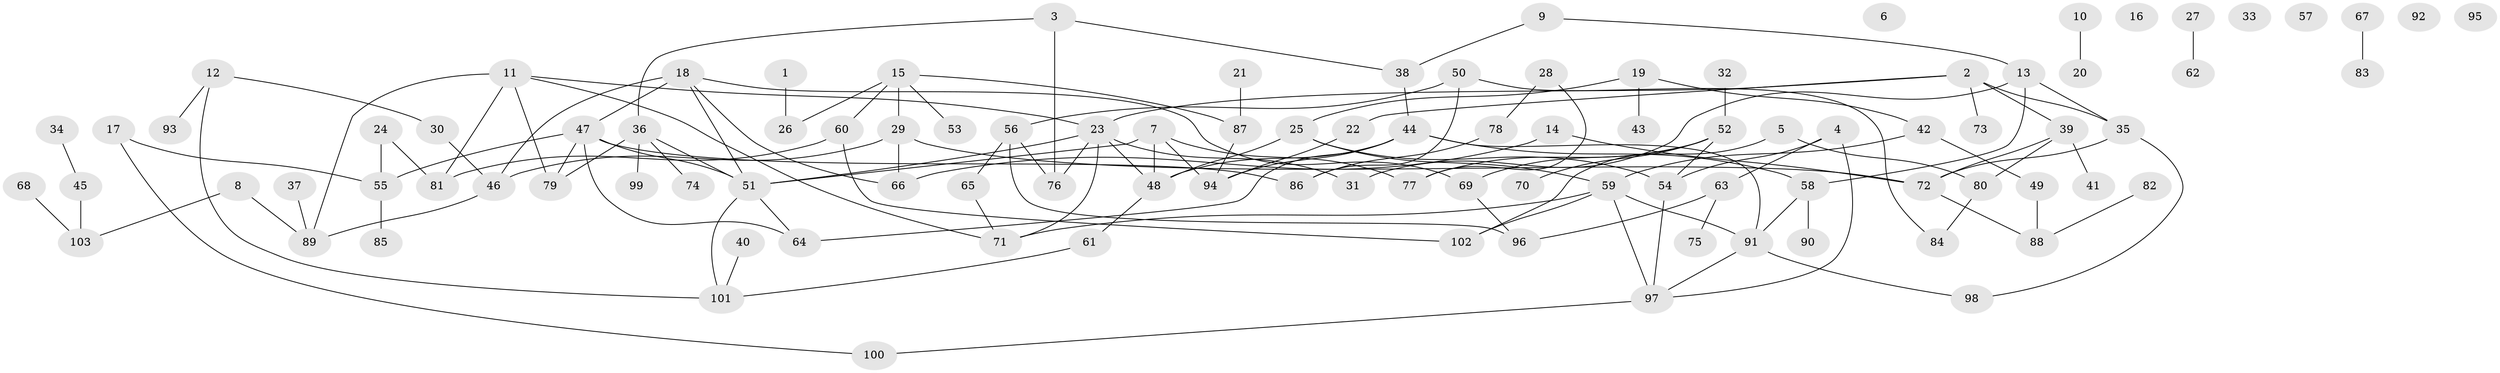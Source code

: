 // Generated by graph-tools (version 1.1) at 2025/25/03/09/25 03:25:23]
// undirected, 103 vertices, 137 edges
graph export_dot {
graph [start="1"]
  node [color=gray90,style=filled];
  1;
  2;
  3;
  4;
  5;
  6;
  7;
  8;
  9;
  10;
  11;
  12;
  13;
  14;
  15;
  16;
  17;
  18;
  19;
  20;
  21;
  22;
  23;
  24;
  25;
  26;
  27;
  28;
  29;
  30;
  31;
  32;
  33;
  34;
  35;
  36;
  37;
  38;
  39;
  40;
  41;
  42;
  43;
  44;
  45;
  46;
  47;
  48;
  49;
  50;
  51;
  52;
  53;
  54;
  55;
  56;
  57;
  58;
  59;
  60;
  61;
  62;
  63;
  64;
  65;
  66;
  67;
  68;
  69;
  70;
  71;
  72;
  73;
  74;
  75;
  76;
  77;
  78;
  79;
  80;
  81;
  82;
  83;
  84;
  85;
  86;
  87;
  88;
  89;
  90;
  91;
  92;
  93;
  94;
  95;
  96;
  97;
  98;
  99;
  100;
  101;
  102;
  103;
  1 -- 26;
  2 -- 22;
  2 -- 23;
  2 -- 35;
  2 -- 39;
  2 -- 73;
  3 -- 36;
  3 -- 38;
  3 -- 76;
  4 -- 54;
  4 -- 63;
  4 -- 97;
  5 -- 80;
  5 -- 102;
  7 -- 48;
  7 -- 51;
  7 -- 77;
  7 -- 94;
  8 -- 89;
  8 -- 103;
  9 -- 13;
  9 -- 38;
  10 -- 20;
  11 -- 23;
  11 -- 71;
  11 -- 79;
  11 -- 81;
  11 -- 89;
  12 -- 30;
  12 -- 93;
  12 -- 101;
  13 -- 31;
  13 -- 35;
  13 -- 58;
  14 -- 66;
  14 -- 72;
  15 -- 26;
  15 -- 29;
  15 -- 53;
  15 -- 60;
  15 -- 87;
  17 -- 55;
  17 -- 100;
  18 -- 46;
  18 -- 47;
  18 -- 51;
  18 -- 66;
  18 -- 69;
  19 -- 25;
  19 -- 42;
  19 -- 43;
  21 -- 87;
  22 -- 94;
  23 -- 31;
  23 -- 48;
  23 -- 51;
  23 -- 71;
  23 -- 76;
  24 -- 55;
  24 -- 81;
  25 -- 48;
  25 -- 54;
  25 -- 59;
  27 -- 62;
  28 -- 77;
  28 -- 78;
  29 -- 46;
  29 -- 66;
  29 -- 72;
  30 -- 46;
  32 -- 52;
  34 -- 45;
  35 -- 72;
  35 -- 98;
  36 -- 51;
  36 -- 74;
  36 -- 79;
  36 -- 99;
  37 -- 89;
  38 -- 44;
  39 -- 41;
  39 -- 72;
  39 -- 80;
  40 -- 101;
  42 -- 49;
  42 -- 59;
  44 -- 48;
  44 -- 58;
  44 -- 64;
  44 -- 91;
  44 -- 94;
  45 -- 103;
  46 -- 89;
  47 -- 51;
  47 -- 55;
  47 -- 64;
  47 -- 79;
  47 -- 86;
  48 -- 61;
  49 -- 88;
  50 -- 56;
  50 -- 84;
  50 -- 86;
  51 -- 64;
  51 -- 101;
  52 -- 54;
  52 -- 69;
  52 -- 70;
  52 -- 77;
  54 -- 97;
  55 -- 85;
  56 -- 65;
  56 -- 76;
  56 -- 96;
  58 -- 90;
  58 -- 91;
  59 -- 71;
  59 -- 91;
  59 -- 97;
  59 -- 102;
  60 -- 81;
  60 -- 102;
  61 -- 101;
  63 -- 75;
  63 -- 96;
  65 -- 71;
  67 -- 83;
  68 -- 103;
  69 -- 96;
  72 -- 88;
  78 -- 86;
  80 -- 84;
  82 -- 88;
  87 -- 94;
  91 -- 97;
  91 -- 98;
  97 -- 100;
}
